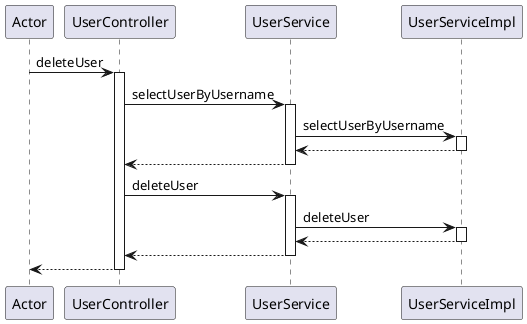 @startuml
participant Actor
Actor -> UserController : deleteUser
activate UserController
UserController -> UserService : selectUserByUsername
activate UserService
UserService -> UserServiceImpl : selectUserByUsername
activate UserServiceImpl
UserServiceImpl --> UserService
deactivate UserServiceImpl
UserService --> UserController
deactivate UserService
UserController -> UserService : deleteUser
activate UserService
UserService -> UserServiceImpl : deleteUser
activate UserServiceImpl
UserServiceImpl --> UserService
deactivate UserServiceImpl
UserService --> UserController
deactivate UserService
return
@enduml